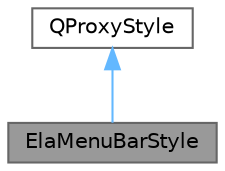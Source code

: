 digraph "ElaMenuBarStyle"
{
 // LATEX_PDF_SIZE
  bgcolor="transparent";
  edge [fontname=Helvetica,fontsize=10,labelfontname=Helvetica,labelfontsize=10];
  node [fontname=Helvetica,fontsize=10,shape=box,height=0.2,width=0.4];
  Node1 [id="Node000001",label="ElaMenuBarStyle",height=0.2,width=0.4,color="gray40", fillcolor="grey60", style="filled", fontcolor="black",tooltip="自定义菜单栏样式类，管理菜单栏的绘制和布局"];
  Node2 -> Node1 [id="edge1_Node000001_Node000002",dir="back",color="steelblue1",style="solid",tooltip=" "];
  Node2 [id="Node000002",label="QProxyStyle",height=0.2,width=0.4,color="gray40", fillcolor="white", style="filled",tooltip=" "];
}
